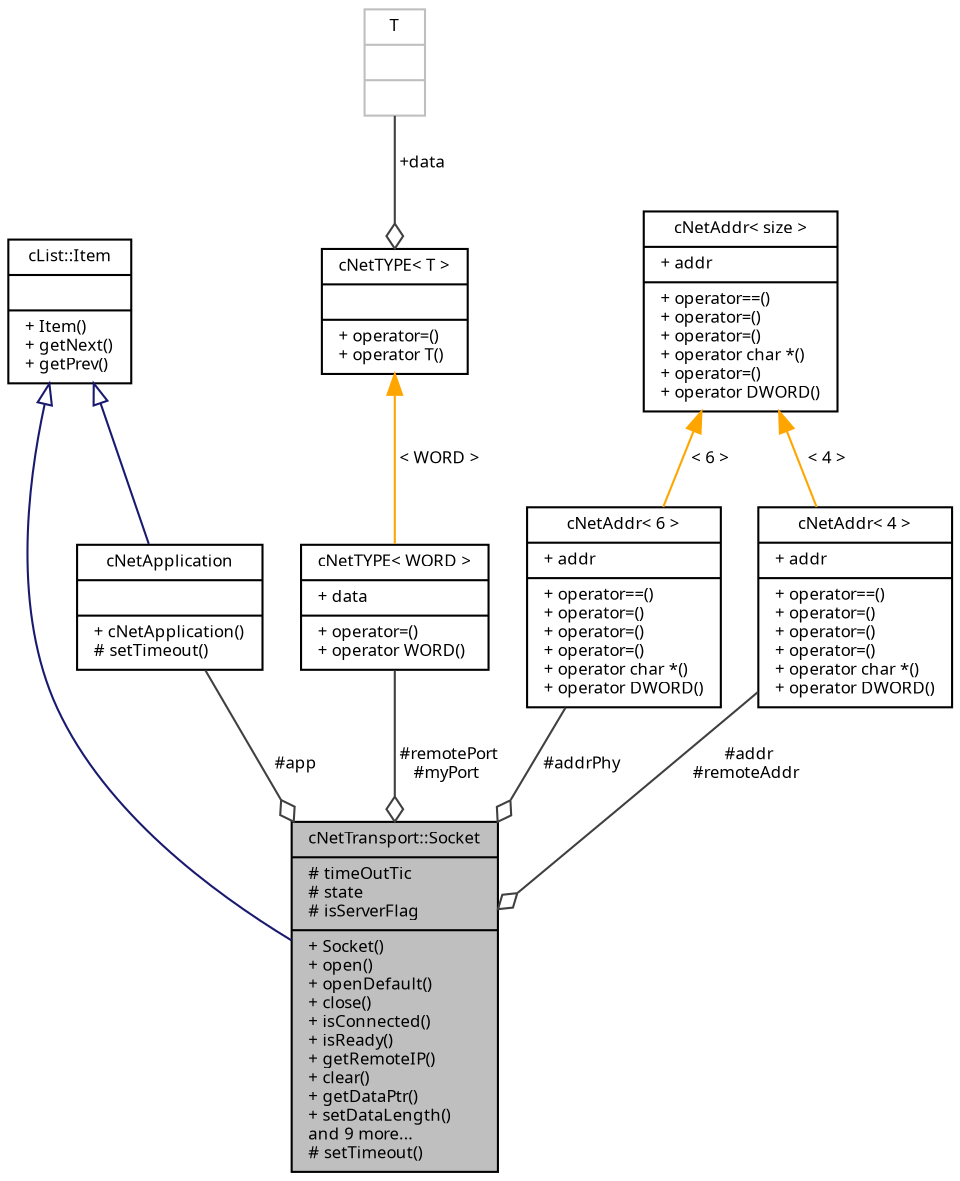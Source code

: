 digraph "cNetTransport::Socket"
{
  edge [fontname="Sans",fontsize="8",labelfontname="Sans",labelfontsize="8"];
  node [fontname="Sans",fontsize="8",shape=record];
  Node1 [label="{cNetTransport::Socket\n|# timeOutTic\l# state\l# isServerFlag\l|+ Socket()\l+ open()\l+ openDefault()\l+ close()\l+ isConnected()\l+ isReady()\l+ getRemoteIP()\l+ clear()\l+ getDataPtr()\l+ setDataLength()\land 9 more...\l# setTimeout()\l}",height=0.2,width=0.4,color="black", fillcolor="grey75", style="filled", fontcolor="black"];
  Node2 -> Node1 [dir="back",color="midnightblue",fontsize="8",style="solid",arrowtail="onormal",fontname="Sans"];
  Node2 [label="{cList::Item\n||+ Item()\l+ getNext()\l+ getPrev()\l}",height=0.2,width=0.4,color="black", fillcolor="white", style="filled",URL="$classc_list_1_1_item.html",tooltip="Base class for list items. "];
  Node3 -> Node1 [color="grey25",fontsize="8",style="solid",label=" #remotePort\n#myPort" ,arrowhead="odiamond",fontname="Sans"];
  Node3 [label="{cNetTYPE\< WORD \>\n|+ data\l|+ operator=()\l+ operator WORD()\l}",height=0.2,width=0.4,color="black", fillcolor="white", style="filled",URL="$classc_net_t_y_p_e.html"];
  Node4 -> Node3 [dir="back",color="orange",fontsize="8",style="solid",label=" \< WORD \>" ,fontname="Sans"];
  Node4 [label="{cNetTYPE\< T \>\n||+ operator=()\l+ operator T()\l}",height=0.2,width=0.4,color="black", fillcolor="white", style="filled",URL="$classc_net_t_y_p_e.html"];
  Node5 -> Node4 [color="grey25",fontsize="8",style="solid",label=" +data" ,arrowhead="odiamond",fontname="Sans"];
  Node5 [label="{T\n||}",height=0.2,width=0.4,color="grey75", fillcolor="white", style="filled"];
  Node6 -> Node1 [color="grey25",fontsize="8",style="solid",label=" #app" ,arrowhead="odiamond",fontname="Sans"];
  Node6 [label="{cNetApplication\n||+ cNetApplication()\l# setTimeout()\l}",height=0.2,width=0.4,color="black", fillcolor="white", style="filled",URL="$classc_net_application.html"];
  Node2 -> Node6 [dir="back",color="midnightblue",fontsize="8",style="solid",arrowtail="onormal",fontname="Sans"];
  Node7 -> Node1 [color="grey25",fontsize="8",style="solid",label=" #addrPhy" ,arrowhead="odiamond",fontname="Sans"];
  Node7 [label="{cNetAddr\< 6 \>\n|+ addr\l|+ operator==()\l+ operator=()\l+ operator=()\l+ operator=()\l+ operator char *()\l+ operator DWORD()\l}",height=0.2,width=0.4,color="black", fillcolor="white", style="filled",URL="$classc_net_addr.html"];
  Node8 -> Node7 [dir="back",color="orange",fontsize="8",style="solid",label=" \< 6 \>" ,fontname="Sans"];
  Node8 [label="{cNetAddr\< size \>\n|+ addr\l|+ operator==()\l+ operator=()\l+ operator=()\l+ operator char *()\l+ operator=()\l+ operator DWORD()\l}",height=0.2,width=0.4,color="black", fillcolor="white", style="filled",URL="$classc_net_addr.html"];
  Node9 -> Node1 [color="grey25",fontsize="8",style="solid",label=" #addr\n#remoteAddr" ,arrowhead="odiamond",fontname="Sans"];
  Node9 [label="{cNetAddr\< 4 \>\n|+ addr\l|+ operator==()\l+ operator=()\l+ operator=()\l+ operator=()\l+ operator char *()\l+ operator DWORD()\l}",height=0.2,width=0.4,color="black", fillcolor="white", style="filled",URL="$classc_net_addr.html"];
  Node8 -> Node9 [dir="back",color="orange",fontsize="8",style="solid",label=" \< 4 \>" ,fontname="Sans"];
}
